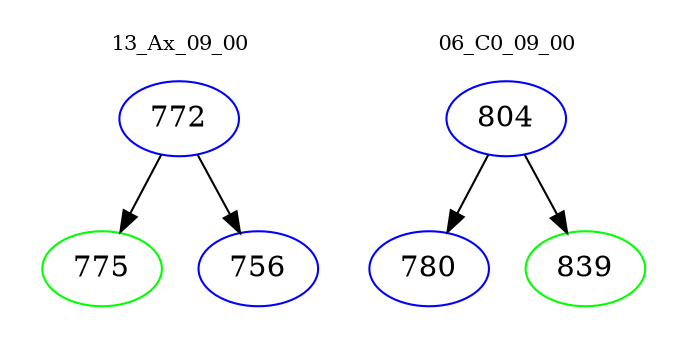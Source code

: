 digraph{
subgraph cluster_0 {
color = white
label = "13_Ax_09_00";
fontsize=10;
T0_772 [label="772", color="blue"]
T0_772 -> T0_775 [color="black"]
T0_775 [label="775", color="green"]
T0_772 -> T0_756 [color="black"]
T0_756 [label="756", color="blue"]
}
subgraph cluster_1 {
color = white
label = "06_C0_09_00";
fontsize=10;
T1_804 [label="804", color="blue"]
T1_804 -> T1_780 [color="black"]
T1_780 [label="780", color="blue"]
T1_804 -> T1_839 [color="black"]
T1_839 [label="839", color="green"]
}
}
